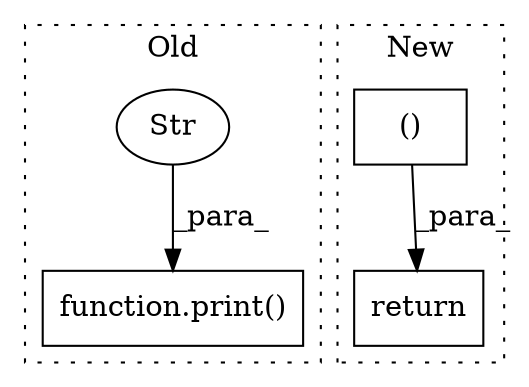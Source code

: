 digraph G {
subgraph cluster0 {
1 [label="function.print()" a="75" s="2112,2166" l="6,1" shape="box"];
3 [label="Str" a="66" s="2118" l="24" shape="ellipse"];
label = "Old";
style="dotted";
}
subgraph cluster1 {
2 [label="()" a="54" s="2884" l="19" shape="box"];
4 [label="return" a="93" s="2862" l="7" shape="box"];
label = "New";
style="dotted";
}
2 -> 4 [label="_para_"];
3 -> 1 [label="_para_"];
}